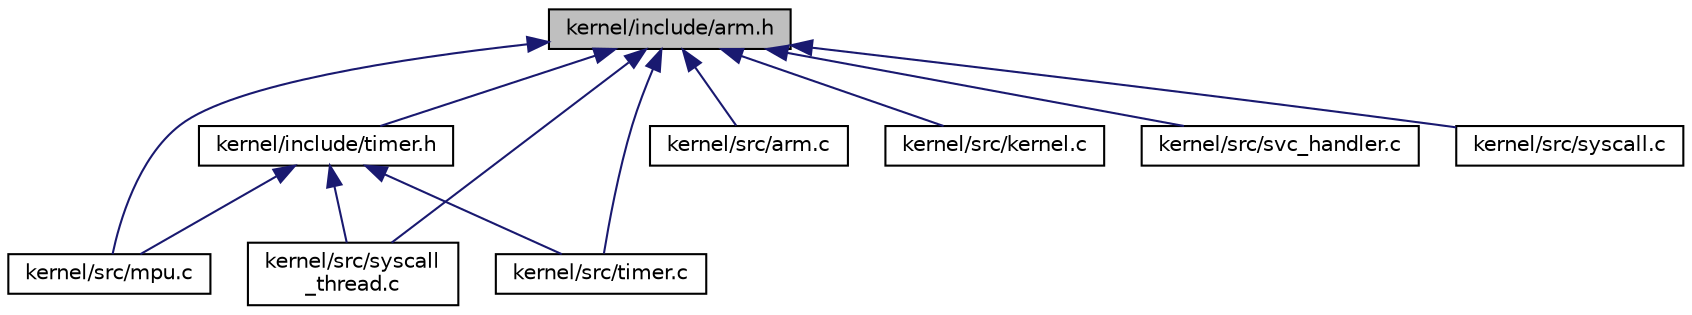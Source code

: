 digraph "kernel/include/arm.h"
{
 // LATEX_PDF_SIZE
  edge [fontname="Helvetica",fontsize="10",labelfontname="Helvetica",labelfontsize="10"];
  node [fontname="Helvetica",fontsize="10",shape=record];
  Node1 [label="kernel/include/arm.h",height=0.2,width=0.4,color="black", fillcolor="grey75", style="filled", fontcolor="black",tooltip="Assembly wrappers for arm instructions."];
  Node1 -> Node2 [dir="back",color="midnightblue",fontsize="10",style="solid",fontname="Helvetica"];
  Node2 [label="kernel/include/timer.h",height=0.2,width=0.4,color="black", fillcolor="white", style="filled",URL="$timer_8h.html",tooltip="function prototypes for systick timer"];
  Node2 -> Node3 [dir="back",color="midnightblue",fontsize="10",style="solid",fontname="Helvetica"];
  Node3 [label="kernel/src/mpu.c",height=0.2,width=0.4,color="black", fillcolor="white", style="filled",URL="$mpu_8c.html",tooltip="implementation of memory protection for lab 4"];
  Node2 -> Node4 [dir="back",color="midnightblue",fontsize="10",style="solid",fontname="Helvetica"];
  Node4 [label="kernel/src/syscall\l_thread.c",height=0.2,width=0.4,color="black", fillcolor="white", style="filled",URL="$syscall__thread_8c.html",tooltip="thread syscall implementation for lab 4"];
  Node2 -> Node5 [dir="back",color="midnightblue",fontsize="10",style="solid",fontname="Helvetica"];
  Node5 [label="kernel/src/timer.c",height=0.2,width=0.4,color="black", fillcolor="white", style="filled",URL="$timer_8c.html",tooltip="timer implementations for systick timer"];
  Node1 -> Node6 [dir="back",color="midnightblue",fontsize="10",style="solid",fontname="Helvetica"];
  Node6 [label="kernel/src/arm.c",height=0.2,width=0.4,color="black", fillcolor="white", style="filled",URL="$arm_8c.html",tooltip="Assembly wrappers for arm instructions."];
  Node1 -> Node7 [dir="back",color="midnightblue",fontsize="10",style="solid",fontname="Helvetica"];
  Node7 [label="kernel/src/kernel.c",height=0.2,width=0.4,color="black", fillcolor="white", style="filled",URL="$kernel_8c.html",tooltip="starting point for kernel-space operations"];
  Node1 -> Node3 [dir="back",color="midnightblue",fontsize="10",style="solid",fontname="Helvetica"];
  Node1 -> Node8 [dir="back",color="midnightblue",fontsize="10",style="solid",fontname="Helvetica"];
  Node8 [label="kernel/src/svc_handler.c",height=0.2,width=0.4,color="black", fillcolor="white", style="filled",URL="$svc__handler_8c.html",tooltip="implementation of basic and custom SVC calls"];
  Node1 -> Node9 [dir="back",color="midnightblue",fontsize="10",style="solid",fontname="Helvetica"];
  Node9 [label="kernel/src/syscall.c",height=0.2,width=0.4,color="black", fillcolor="white", style="filled",URL="$syscall_8c.html",tooltip="base syscall implementations for Lab 4 tasks"];
  Node1 -> Node4 [dir="back",color="midnightblue",fontsize="10",style="solid",fontname="Helvetica"];
  Node1 -> Node5 [dir="back",color="midnightblue",fontsize="10",style="solid",fontname="Helvetica"];
}
